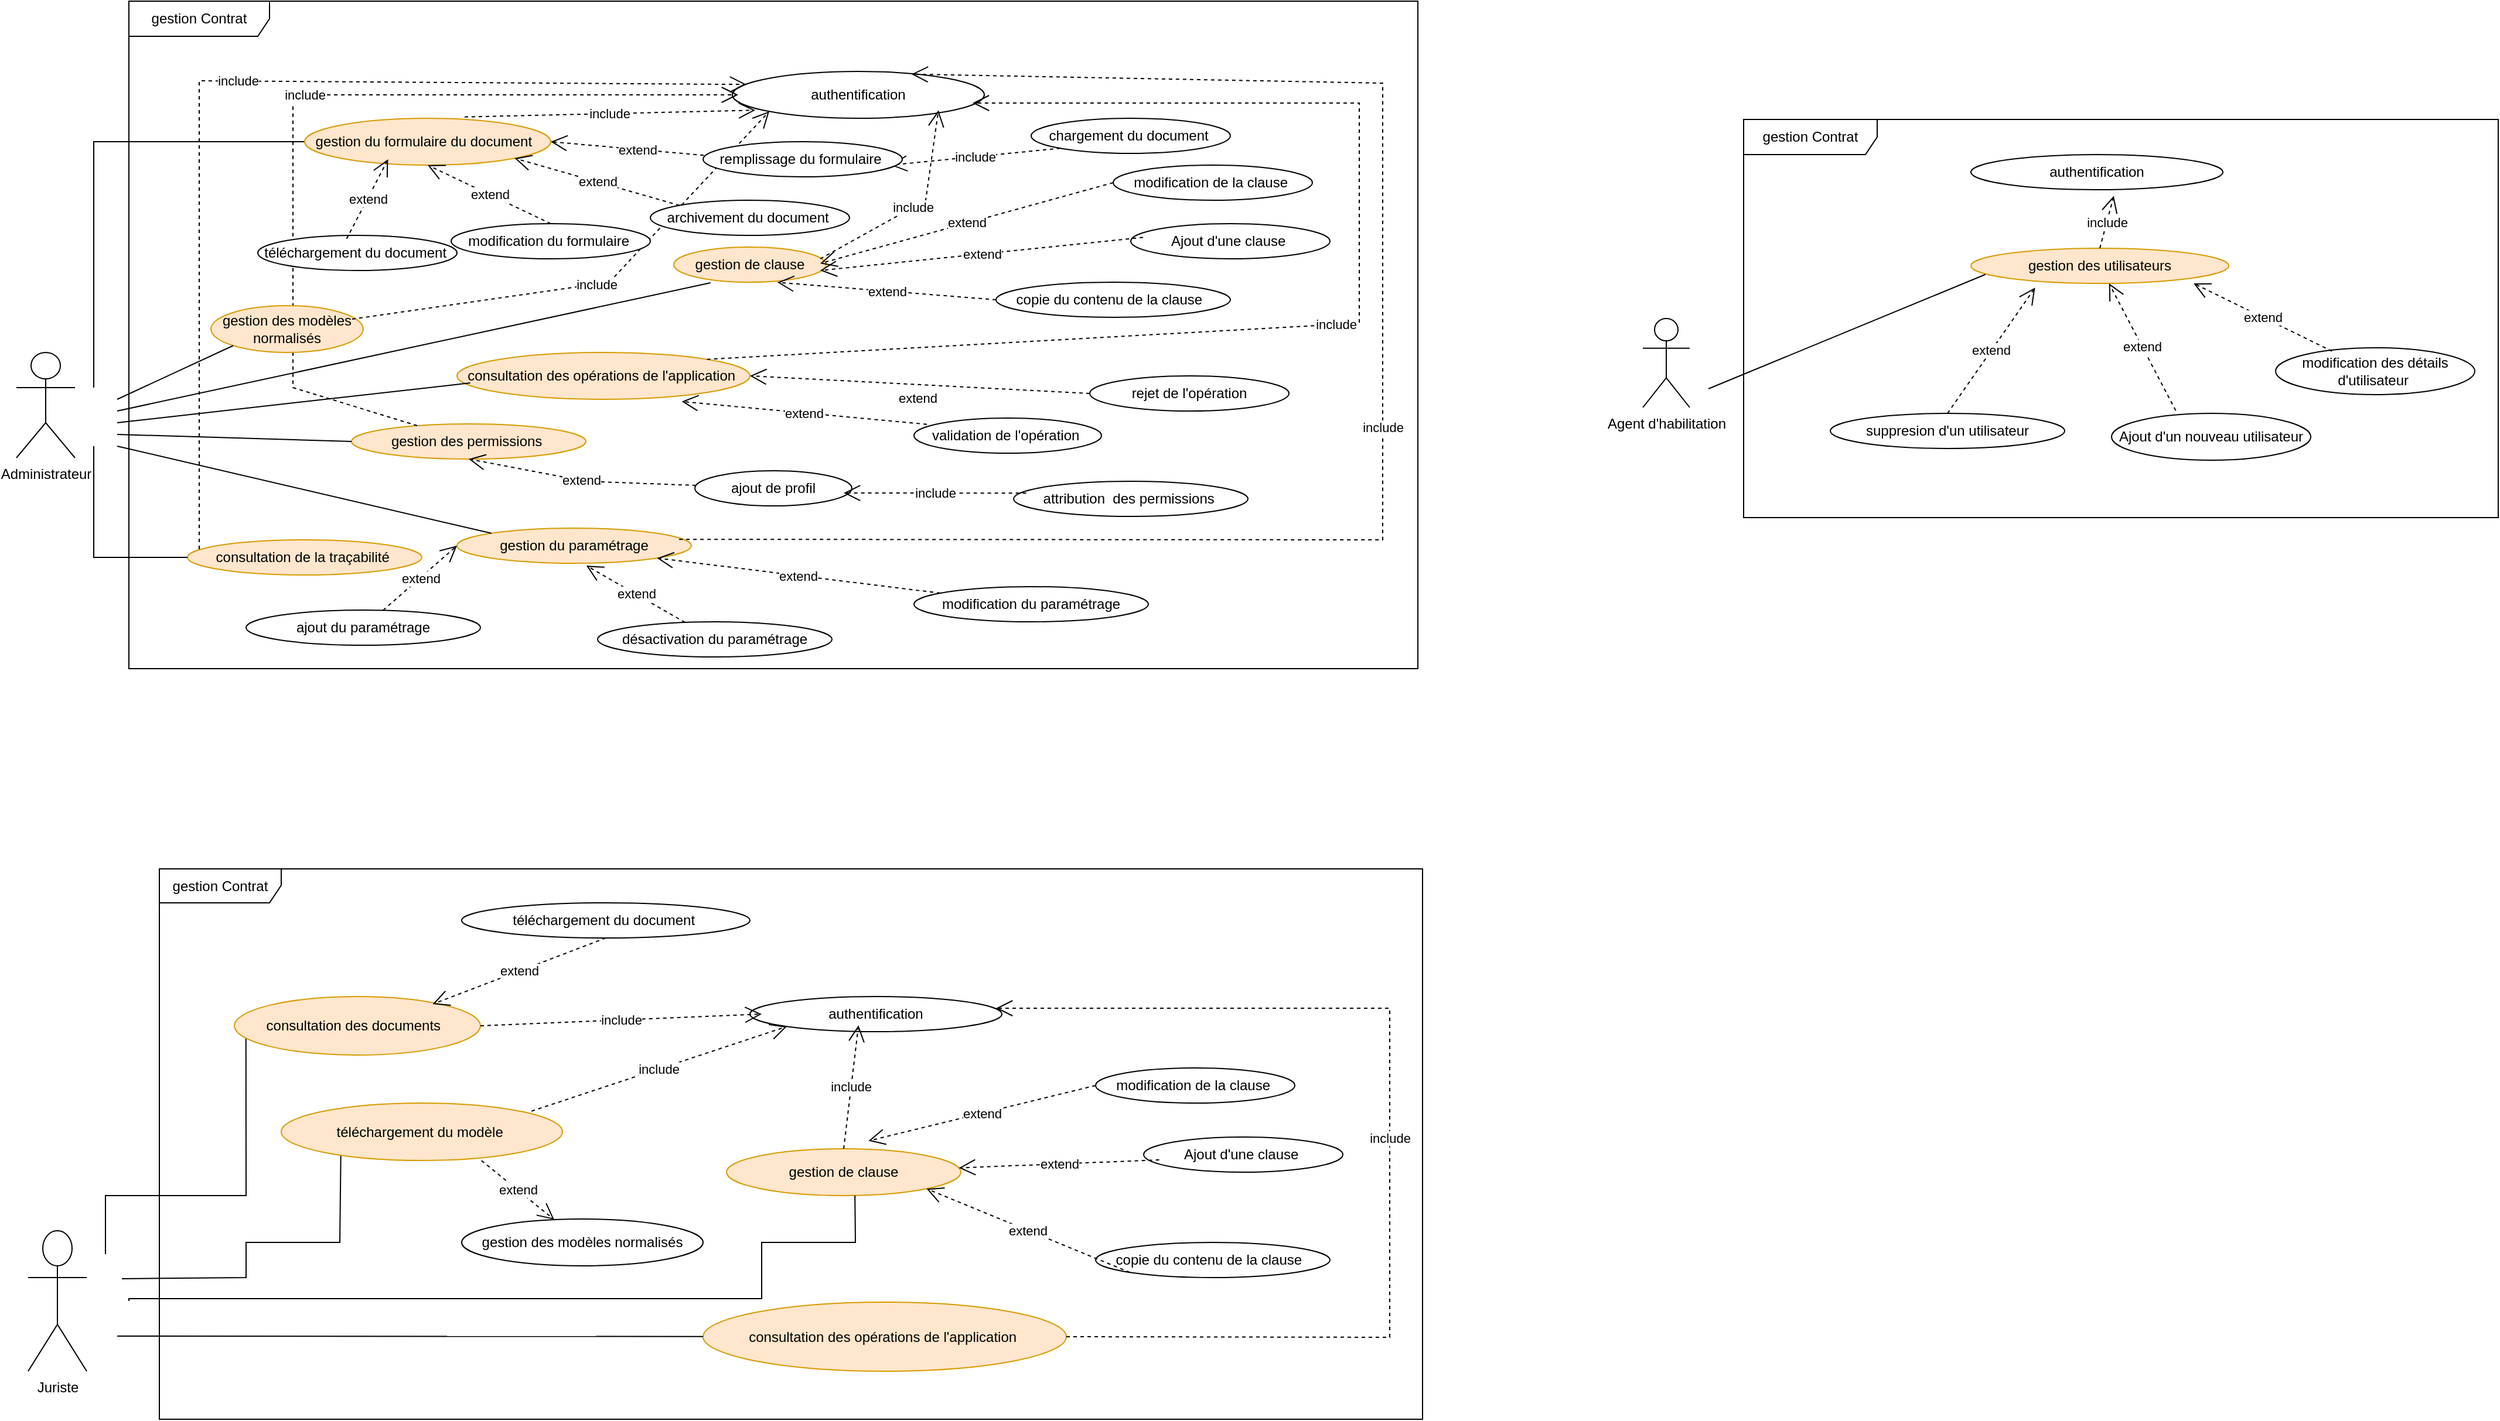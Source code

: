 <mxfile version="25.0.3">
  <diagram name="Page-1" id="FhFX6xYacHURs71HH-ep">
    <mxGraphModel dx="2452" dy="1406" grid="1" gridSize="10" guides="1" tooltips="1" connect="1" arrows="1" fold="1" page="0" pageScale="1" pageWidth="827" pageHeight="1169" math="0" shadow="0">
      <root>
        <mxCell id="0" />
        <mxCell id="1" parent="0" />
        <mxCell id="r00G_KCbbfHLNo0zYjTU-9" value="" style="endArrow=none;html=1;rounded=0;" parent="1" edge="1">
          <mxGeometry width="50" height="50" relative="1" as="geometry">
            <mxPoint x="-90" y="310" as="sourcePoint" />
            <mxPoint x="90" y="100" as="targetPoint" />
            <Array as="points">
              <mxPoint x="-90" y="120" />
              <mxPoint x="-90" y="100" />
            </Array>
          </mxGeometry>
        </mxCell>
        <mxCell id="XhIMySWah8m0gTWBOyfO-1" value="gestion Contrat" style="shape=umlFrame;whiteSpace=wrap;html=1;pointerEvents=0;width=120;height=30;" parent="1" vertex="1">
          <mxGeometry x="-60" y="-20" width="1100" height="570" as="geometry" />
        </mxCell>
        <mxCell id="XhIMySWah8m0gTWBOyfO-2" value="Administrateur" style="shape=umlActor;verticalLabelPosition=bottom;verticalAlign=top;html=1;" parent="1" vertex="1">
          <mxGeometry x="-156" y="280" width="50" height="90" as="geometry" />
        </mxCell>
        <mxCell id="XhIMySWah8m0gTWBOyfO-6" value="authentification" style="ellipse;whiteSpace=wrap;html=1;" parent="1" vertex="1">
          <mxGeometry x="455" y="40" width="215" height="40" as="geometry" />
        </mxCell>
        <mxCell id="XhIMySWah8m0gTWBOyfO-8" value="gestion du formulaire du document&amp;nbsp;&amp;nbsp;" style="ellipse;whiteSpace=wrap;html=1;fillColor=#ffe6cc;strokeColor=#d79b00;" parent="1" vertex="1">
          <mxGeometry x="90" y="80" width="210" height="40" as="geometry" />
        </mxCell>
        <mxCell id="XhIMySWah8m0gTWBOyfO-10" value="gestion de clause" style="ellipse;whiteSpace=wrap;html=1;fillColor=#ffe6cc;strokeColor=#d79b00;" parent="1" vertex="1">
          <mxGeometry x="405" y="190" width="130" height="30" as="geometry" />
        </mxCell>
        <mxCell id="XhIMySWah8m0gTWBOyfO-13" value="modification de la clause&amp;nbsp;" style="ellipse;whiteSpace=wrap;html=1;" parent="1" vertex="1">
          <mxGeometry x="780" y="120" width="170" height="30" as="geometry" />
        </mxCell>
        <mxCell id="XhIMySWah8m0gTWBOyfO-14" value="copie du contenu de la clause&amp;nbsp;&amp;nbsp;" style="ellipse;whiteSpace=wrap;html=1;" parent="1" vertex="1">
          <mxGeometry x="680" y="220" width="200" height="30" as="geometry" />
        </mxCell>
        <mxCell id="XhIMySWah8m0gTWBOyfO-15" value="consultation des opérations de l&#39;application&amp;nbsp;" style="ellipse;whiteSpace=wrap;html=1;fillColor=#ffe6cc;strokeColor=#d79b00;" parent="1" vertex="1">
          <mxGeometry x="220" y="280" width="250" height="40" as="geometry" />
        </mxCell>
        <mxCell id="XhIMySWah8m0gTWBOyfO-16" value="gestion des permissions&amp;nbsp;" style="ellipse;whiteSpace=wrap;html=1;fillColor=#ffe6cc;strokeColor=#d79b00;" parent="1" vertex="1">
          <mxGeometry x="130" y="341" width="200" height="30" as="geometry" />
        </mxCell>
        <mxCell id="XhIMySWah8m0gTWBOyfO-17" value="ajout de profil" style="ellipse;whiteSpace=wrap;html=1;" parent="1" vertex="1">
          <mxGeometry x="423" y="381" width="134" height="30" as="geometry" />
        </mxCell>
        <mxCell id="XhIMySWah8m0gTWBOyfO-18" value="gestion du paramétrage" style="ellipse;whiteSpace=wrap;html=1;fillColor=#ffe6cc;strokeColor=#d79b00;" parent="1" vertex="1">
          <mxGeometry x="220" y="430" width="200" height="30" as="geometry" />
        </mxCell>
        <mxCell id="XhIMySWah8m0gTWBOyfO-19" value="attribution&amp;nbsp; des permissions&amp;nbsp;" style="ellipse;whiteSpace=wrap;html=1;" parent="1" vertex="1">
          <mxGeometry x="695" y="390" width="200" height="30" as="geometry" />
        </mxCell>
        <mxCell id="XhIMySWah8m0gTWBOyfO-21" value="modification du paramétrage" style="ellipse;whiteSpace=wrap;html=1;" parent="1" vertex="1">
          <mxGeometry x="610" y="480" width="200" height="30" as="geometry" />
        </mxCell>
        <mxCell id="XhIMySWah8m0gTWBOyfO-22" value="désactivation du paramétrage" style="ellipse;whiteSpace=wrap;html=1;" parent="1" vertex="1">
          <mxGeometry x="340" y="510" width="200" height="30" as="geometry" />
        </mxCell>
        <mxCell id="XhIMySWah8m0gTWBOyfO-23" value="ajout du paramétrage" style="ellipse;whiteSpace=wrap;html=1;" parent="1" vertex="1">
          <mxGeometry x="40" y="500" width="200" height="30" as="geometry" />
        </mxCell>
        <mxCell id="XhIMySWah8m0gTWBOyfO-25" value="extend" style="endArrow=open;endSize=12;dashed=1;html=1;rounded=0;entryX=0;entryY=0.5;entryDx=0;entryDy=0;" parent="1" source="XhIMySWah8m0gTWBOyfO-23" target="XhIMySWah8m0gTWBOyfO-18" edge="1">
          <mxGeometry width="160" relative="1" as="geometry">
            <mxPoint x="220" y="359" as="sourcePoint" />
            <mxPoint x="380" y="359" as="targetPoint" />
          </mxGeometry>
        </mxCell>
        <mxCell id="XhIMySWah8m0gTWBOyfO-26" value="extend" style="endArrow=open;endSize=12;dashed=1;html=1;rounded=0;entryX=0.552;entryY=1.067;entryDx=0;entryDy=0;entryPerimeter=0;" parent="1" source="XhIMySWah8m0gTWBOyfO-22" target="XhIMySWah8m0gTWBOyfO-18" edge="1">
          <mxGeometry width="160" relative="1" as="geometry">
            <mxPoint x="570" y="390" as="sourcePoint" />
            <mxPoint x="730" y="390" as="targetPoint" />
          </mxGeometry>
        </mxCell>
        <mxCell id="XhIMySWah8m0gTWBOyfO-27" value="extend" style="endArrow=open;endSize=12;dashed=1;html=1;rounded=0;entryX=1;entryY=1;entryDx=0;entryDy=0;" parent="1" source="XhIMySWah8m0gTWBOyfO-21" target="XhIMySWah8m0gTWBOyfO-18" edge="1">
          <mxGeometry width="160" relative="1" as="geometry">
            <mxPoint x="630" y="360" as="sourcePoint" />
            <mxPoint x="790" y="360" as="targetPoint" />
          </mxGeometry>
        </mxCell>
        <mxCell id="XhIMySWah8m0gTWBOyfO-31" value="extend" style="endArrow=open;endSize=12;dashed=1;html=1;rounded=0;entryX=0.5;entryY=1;entryDx=0;entryDy=0;" parent="1" source="XhIMySWah8m0gTWBOyfO-17" target="XhIMySWah8m0gTWBOyfO-16" edge="1">
          <mxGeometry width="160" relative="1" as="geometry">
            <mxPoint x="355" y="370" as="sourcePoint" />
            <mxPoint x="290" y="280" as="targetPoint" />
            <Array as="points">
              <mxPoint x="330" y="390" />
            </Array>
          </mxGeometry>
        </mxCell>
        <mxCell id="XhIMySWah8m0gTWBOyfO-32" value="include" style="endArrow=open;endSize=12;dashed=1;html=1;rounded=0;exitX=0.054;exitY=0.337;exitDx=0;exitDy=0;exitPerimeter=0;" parent="1" source="XhIMySWah8m0gTWBOyfO-19" edge="1">
          <mxGeometry width="160" relative="1" as="geometry">
            <mxPoint x="640" y="388" as="sourcePoint" />
            <mxPoint x="550" y="400" as="targetPoint" />
          </mxGeometry>
        </mxCell>
        <mxCell id="XhIMySWah8m0gTWBOyfO-34" value="rejet de l&#39;opération" style="ellipse;whiteSpace=wrap;html=1;" parent="1" vertex="1">
          <mxGeometry x="760" y="300" width="170" height="30" as="geometry" />
        </mxCell>
        <mxCell id="XhIMySWah8m0gTWBOyfO-35" value="validation de l&#39;opération&amp;nbsp;" style="ellipse;whiteSpace=wrap;html=1;" parent="1" vertex="1">
          <mxGeometry x="610" y="336" width="160" height="30" as="geometry" />
        </mxCell>
        <mxCell id="XhIMySWah8m0gTWBOyfO-38" value="extend" style="endArrow=open;endSize=12;dashed=1;html=1;rounded=0;exitX=0.069;exitY=0.179;exitDx=0;exitDy=0;entryX=0.767;entryY=1.047;entryDx=0;entryDy=0;entryPerimeter=0;exitPerimeter=0;" parent="1" source="XhIMySWah8m0gTWBOyfO-35" target="XhIMySWah8m0gTWBOyfO-15" edge="1">
          <mxGeometry width="160" relative="1" as="geometry">
            <mxPoint x="370" y="240" as="sourcePoint" />
            <mxPoint x="530" y="240" as="targetPoint" />
          </mxGeometry>
        </mxCell>
        <mxCell id="XhIMySWah8m0gTWBOyfO-39" value="extend" style="endArrow=open;endSize=12;dashed=1;html=1;rounded=0;exitX=0;exitY=0.5;exitDx=0;exitDy=0;entryX=1;entryY=0.5;entryDx=0;entryDy=0;" parent="1" source="XhIMySWah8m0gTWBOyfO-34" target="XhIMySWah8m0gTWBOyfO-15" edge="1">
          <mxGeometry x="0.003" y="12" width="160" relative="1" as="geometry">
            <mxPoint x="370" y="240" as="sourcePoint" />
            <mxPoint x="380" y="206" as="targetPoint" />
            <mxPoint x="-1" as="offset" />
          </mxGeometry>
        </mxCell>
        <mxCell id="XhIMySWah8m0gTWBOyfO-40" value="extend" style="endArrow=open;endSize=12;dashed=1;html=1;rounded=0;exitX=0;exitY=0.5;exitDx=0;exitDy=0;" parent="1" source="XhIMySWah8m0gTWBOyfO-13" edge="1">
          <mxGeometry width="160" relative="1" as="geometry">
            <mxPoint x="560" y="220" as="sourcePoint" />
            <mxPoint x="530" y="204" as="targetPoint" />
          </mxGeometry>
        </mxCell>
        <mxCell id="XhIMySWah8m0gTWBOyfO-41" value="extend" style="endArrow=open;endSize=12;dashed=1;html=1;rounded=0;entryX=0.68;entryY=1.005;entryDx=0;entryDy=0;exitX=0;exitY=0.5;exitDx=0;exitDy=0;entryPerimeter=0;" parent="1" source="XhIMySWah8m0gTWBOyfO-14" target="XhIMySWah8m0gTWBOyfO-10" edge="1">
          <mxGeometry width="160" relative="1" as="geometry">
            <mxPoint x="510" y="230" as="sourcePoint" />
            <mxPoint x="670" y="230" as="targetPoint" />
          </mxGeometry>
        </mxCell>
        <mxCell id="XhIMySWah8m0gTWBOyfO-42" value="extend" style="endArrow=open;endSize=12;dashed=1;html=1;rounded=0;entryX=0.5;entryY=1;entryDx=0;entryDy=0;exitX=0.5;exitY=0;exitDx=0;exitDy=0;" parent="1" source="XhIMySWah8m0gTWBOyfO-12" target="XhIMySWah8m0gTWBOyfO-8" edge="1">
          <mxGeometry width="160" relative="1" as="geometry">
            <mxPoint x="40" y="200" as="sourcePoint" />
            <mxPoint x="200" y="200" as="targetPoint" />
          </mxGeometry>
        </mxCell>
        <mxCell id="XhIMySWah8m0gTWBOyfO-44" value="extend" style="endArrow=open;endSize=12;dashed=1;html=1;rounded=0;exitX=0;exitY=0;exitDx=0;exitDy=0;entryX=1;entryY=1;entryDx=0;entryDy=0;" parent="1" source="XhIMySWah8m0gTWBOyfO-11" target="XhIMySWah8m0gTWBOyfO-8" edge="1">
          <mxGeometry width="160" relative="1" as="geometry">
            <mxPoint x="380" y="260" as="sourcePoint" />
            <mxPoint x="280" y="120" as="targetPoint" />
            <Array as="points" />
          </mxGeometry>
        </mxCell>
        <mxCell id="r00G_KCbbfHLNo0zYjTU-1" value="include" style="endArrow=open;endSize=12;dashed=1;html=1;rounded=0;entryX=0.091;entryY=0.828;entryDx=0;entryDy=0;entryPerimeter=0;exitX=0.65;exitY=-0.028;exitDx=0;exitDy=0;exitPerimeter=0;" parent="1" source="XhIMySWah8m0gTWBOyfO-8" target="XhIMySWah8m0gTWBOyfO-6" edge="1">
          <mxGeometry width="160" relative="1" as="geometry">
            <mxPoint x="190" y="59.44" as="sourcePoint" />
            <mxPoint x="350" y="59.44" as="targetPoint" />
          </mxGeometry>
        </mxCell>
        <mxCell id="r00G_KCbbfHLNo0zYjTU-2" value="extend" style="endArrow=open;endSize=12;dashed=1;html=1;rounded=0;entryX=1;entryY=0.5;entryDx=0;entryDy=0;exitX=0.109;exitY=0.441;exitDx=0;exitDy=0;exitPerimeter=0;" parent="1" source="XhIMySWah8m0gTWBOyfO-9" target="XhIMySWah8m0gTWBOyfO-8" edge="1">
          <mxGeometry width="160" relative="1" as="geometry">
            <mxPoint x="333" y="114.44" as="sourcePoint" />
            <mxPoint x="493" y="114.44" as="targetPoint" />
          </mxGeometry>
        </mxCell>
        <mxCell id="r00G_KCbbfHLNo0zYjTU-3" value="include" style="endArrow=open;endSize=12;dashed=1;html=1;rounded=0;entryX=0.818;entryY=0.828;entryDx=0;entryDy=0;entryPerimeter=0;" parent="1" target="XhIMySWah8m0gTWBOyfO-6" edge="1">
          <mxGeometry width="160" relative="1" as="geometry">
            <mxPoint x="530" y="200" as="sourcePoint" />
            <mxPoint x="657.115" y="72.75" as="targetPoint" />
            <Array as="points">
              <mxPoint x="620" y="150" />
            </Array>
          </mxGeometry>
        </mxCell>
        <mxCell id="r00G_KCbbfHLNo0zYjTU-4" value="include" style="endArrow=open;endSize=12;dashed=1;html=1;rounded=0;" parent="1" source="XhIMySWah8m0gTWBOyfO-16" edge="1">
          <mxGeometry width="160" relative="1" as="geometry">
            <mxPoint x="119" y="254.44" as="sourcePoint" />
            <mxPoint x="460" y="60" as="targetPoint" />
            <Array as="points">
              <mxPoint x="80" y="310" />
              <mxPoint x="80" y="230" />
              <mxPoint x="80" y="60" />
            </Array>
          </mxGeometry>
        </mxCell>
        <mxCell id="r00G_KCbbfHLNo0zYjTU-5" value="include" style="endArrow=open;endSize=12;dashed=1;html=1;rounded=0;exitX=1;exitY=0;exitDx=0;exitDy=0;" parent="1" source="XhIMySWah8m0gTWBOyfO-15" edge="1">
          <mxGeometry width="160" relative="1" as="geometry">
            <mxPoint x="500" y="238.89" as="sourcePoint" />
            <mxPoint x="660" y="67" as="targetPoint" />
            <Array as="points">
              <mxPoint x="990" y="255" />
              <mxPoint x="990" y="67" />
            </Array>
          </mxGeometry>
        </mxCell>
        <mxCell id="r00G_KCbbfHLNo0zYjTU-6" value="include" style="endArrow=open;endSize=12;dashed=1;html=1;rounded=0;entryX=0.711;entryY=0.058;entryDx=0;entryDy=0;entryPerimeter=0;exitX=0.948;exitY=0.319;exitDx=0;exitDy=0;exitPerimeter=0;" parent="1" source="XhIMySWah8m0gTWBOyfO-18" target="XhIMySWah8m0gTWBOyfO-6" edge="1">
          <mxGeometry width="160" relative="1" as="geometry">
            <mxPoint x="660" y="440" as="sourcePoint" />
            <mxPoint x="650" y="60" as="targetPoint" />
            <Array as="points">
              <mxPoint x="1010" y="440" />
              <mxPoint x="1010" y="50" />
            </Array>
          </mxGeometry>
        </mxCell>
        <mxCell id="r00G_KCbbfHLNo0zYjTU-7" value="" style="endArrow=none;html=1;rounded=0;entryX=0;entryY=0.5;entryDx=0;entryDy=0;" parent="1" target="XhIMySWah8m0gTWBOyfO-16" edge="1">
          <mxGeometry width="50" height="50" relative="1" as="geometry">
            <mxPoint x="-70" y="350" as="sourcePoint" />
            <mxPoint x="110" y="355" as="targetPoint" />
          </mxGeometry>
        </mxCell>
        <mxCell id="r00G_KCbbfHLNo0zYjTU-10" value="" style="endArrow=none;html=1;rounded=0;entryX=0;entryY=0;entryDx=0;entryDy=0;" parent="1" target="XhIMySWah8m0gTWBOyfO-18" edge="1">
          <mxGeometry width="50" height="50" relative="1" as="geometry">
            <mxPoint x="-70" y="360" as="sourcePoint" />
            <mxPoint x="224.0" y="440" as="targetPoint" />
          </mxGeometry>
        </mxCell>
        <mxCell id="r00G_KCbbfHLNo0zYjTU-11" value="" style="endArrow=none;html=1;rounded=0;entryX=0.241;entryY=1.017;entryDx=0;entryDy=0;entryPerimeter=0;" parent="1" target="XhIMySWah8m0gTWBOyfO-10" edge="1">
          <mxGeometry width="50" height="50" relative="1" as="geometry">
            <mxPoint x="-70" y="330" as="sourcePoint" />
            <mxPoint x="406.71" y="202.78" as="targetPoint" />
          </mxGeometry>
        </mxCell>
        <mxCell id="r00G_KCbbfHLNo0zYjTU-12" value="" style="endArrow=none;html=1;rounded=0;entryX=0.045;entryY=0.651;entryDx=0;entryDy=0;entryPerimeter=0;" parent="1" target="XhIMySWah8m0gTWBOyfO-15" edge="1">
          <mxGeometry width="50" height="50" relative="1" as="geometry">
            <mxPoint x="-70" y="340" as="sourcePoint" />
            <mxPoint x="141.8" y="357.23" as="targetPoint" />
          </mxGeometry>
        </mxCell>
        <mxCell id="r00G_KCbbfHLNo0zYjTU-13" value="chargement du document&amp;nbsp;" style="ellipse;whiteSpace=wrap;html=1;" parent="1" vertex="1">
          <mxGeometry x="710" y="80" width="170" height="30" as="geometry" />
        </mxCell>
        <mxCell id="r00G_KCbbfHLNo0zYjTU-15" value="téléchargement du document&amp;nbsp;" style="ellipse;whiteSpace=wrap;html=1;" parent="1" vertex="1">
          <mxGeometry x="50" y="180" width="170" height="30" as="geometry" />
        </mxCell>
        <mxCell id="r00G_KCbbfHLNo0zYjTU-16" value="extend" style="endArrow=open;endSize=12;dashed=1;html=1;rounded=0;entryX=0.339;entryY=0.875;entryDx=0;entryDy=0;entryPerimeter=0;exitX=0.446;exitY=0.097;exitDx=0;exitDy=0;exitPerimeter=0;" parent="1" source="r00G_KCbbfHLNo0zYjTU-15" target="XhIMySWah8m0gTWBOyfO-8" edge="1">
          <mxGeometry width="160" relative="1" as="geometry">
            <mxPoint x="100" y="190" as="sourcePoint" />
            <mxPoint x="260" y="190" as="targetPoint" />
          </mxGeometry>
        </mxCell>
        <mxCell id="r00G_KCbbfHLNo0zYjTU-19" value="include" style="endArrow=open;endSize=12;dashed=1;html=1;rounded=0;exitX=0;exitY=1;exitDx=0;exitDy=0;" parent="1" source="r00G_KCbbfHLNo0zYjTU-13" edge="1">
          <mxGeometry width="160" relative="1" as="geometry">
            <mxPoint x="380" y="240" as="sourcePoint" />
            <mxPoint x="590" y="120" as="targetPoint" />
          </mxGeometry>
        </mxCell>
        <mxCell id="r00G_KCbbfHLNo0zYjTU-20" value="Ajout d&#39;une clause&amp;nbsp;" style="ellipse;whiteSpace=wrap;html=1;" parent="1" vertex="1">
          <mxGeometry x="795" y="170" width="170" height="30" as="geometry" />
        </mxCell>
        <mxCell id="r00G_KCbbfHLNo0zYjTU-22" value="extend" style="endArrow=open;endSize=12;dashed=1;html=1;rounded=0;exitX=0.062;exitY=0.391;exitDx=0;exitDy=0;exitPerimeter=0;" parent="1" source="r00G_KCbbfHLNo0zYjTU-20" edge="1">
          <mxGeometry width="160" relative="1" as="geometry">
            <mxPoint x="770" y="182" as="sourcePoint" />
            <mxPoint x="530" y="210" as="targetPoint" />
          </mxGeometry>
        </mxCell>
        <mxCell id="r00G_KCbbfHLNo0zYjTU-23" value="consultation de la traçabilité&amp;nbsp;" style="ellipse;whiteSpace=wrap;html=1;fillColor=#ffe6cc;strokeColor=#d79b00;" parent="1" vertex="1">
          <mxGeometry x="-10" y="440" width="200" height="30" as="geometry" />
        </mxCell>
        <mxCell id="r00G_KCbbfHLNo0zYjTU-24" value="" style="endArrow=none;html=1;rounded=0;entryX=0;entryY=0.5;entryDx=0;entryDy=0;" parent="1" target="r00G_KCbbfHLNo0zYjTU-23" edge="1">
          <mxGeometry width="50" height="50" relative="1" as="geometry">
            <mxPoint x="-90" y="360" as="sourcePoint" />
            <mxPoint x="60" y="395" as="targetPoint" />
            <Array as="points">
              <mxPoint x="-90" y="455" />
            </Array>
          </mxGeometry>
        </mxCell>
        <mxCell id="r00G_KCbbfHLNo0zYjTU-30" value="include" style="endArrow=open;endSize=12;dashed=1;html=1;rounded=0;entryX=0.056;entryY=0.278;entryDx=0;entryDy=0;entryPerimeter=0;" parent="1" target="XhIMySWah8m0gTWBOyfO-6" edge="1">
          <mxGeometry width="160" relative="1" as="geometry">
            <mxPoint y="448" as="sourcePoint" />
            <mxPoint x="490" y="48" as="targetPoint" />
            <Array as="points">
              <mxPoint y="48" />
            </Array>
          </mxGeometry>
        </mxCell>
        <mxCell id="r00G_KCbbfHLNo0zYjTU-31" value="gestion des modèles normalisés" style="ellipse;whiteSpace=wrap;html=1;fillColor=#ffe6cc;strokeColor=#d79b00;" parent="1" vertex="1">
          <mxGeometry x="10" y="240" width="130" height="40" as="geometry" />
        </mxCell>
        <mxCell id="r00G_KCbbfHLNo0zYjTU-32" value="" style="endArrow=none;html=1;rounded=0;entryX=0;entryY=1;entryDx=0;entryDy=0;" parent="1" target="r00G_KCbbfHLNo0zYjTU-31" edge="1">
          <mxGeometry width="50" height="50" relative="1" as="geometry">
            <mxPoint x="-70" y="320" as="sourcePoint" />
            <mxPoint x="1" y="138" as="targetPoint" />
          </mxGeometry>
        </mxCell>
        <mxCell id="r00G_KCbbfHLNo0zYjTU-33" value="include" style="endArrow=open;endSize=12;dashed=1;html=1;rounded=0;entryX=0;entryY=1;entryDx=0;entryDy=0;exitX=0.927;exitY=0.288;exitDx=0;exitDy=0;exitPerimeter=0;" parent="1" source="r00G_KCbbfHLNo0zYjTU-31" target="XhIMySWah8m0gTWBOyfO-6" edge="1">
          <mxGeometry width="160" relative="1" as="geometry">
            <mxPoint x="80" y="250" as="sourcePoint" />
            <mxPoint x="240" y="250" as="targetPoint" />
            <Array as="points">
              <mxPoint x="350" y="220" />
            </Array>
          </mxGeometry>
        </mxCell>
        <mxCell id="XhIMySWah8m0gTWBOyfO-11" value="archivement du document&amp;nbsp;" style="ellipse;whiteSpace=wrap;html=1;" parent="1" vertex="1">
          <mxGeometry x="385" y="150" width="170" height="30" as="geometry" />
        </mxCell>
        <mxCell id="XhIMySWah8m0gTWBOyfO-9" value="remplissage du formulaire&amp;nbsp;" style="ellipse;whiteSpace=wrap;html=1;" parent="1" vertex="1">
          <mxGeometry x="430" y="100" width="170" height="30" as="geometry" />
        </mxCell>
        <mxCell id="XhIMySWah8m0gTWBOyfO-12" value="modification du formulaire&amp;nbsp;" style="ellipse;whiteSpace=wrap;html=1;" parent="1" vertex="1">
          <mxGeometry x="215" y="170" width="170" height="30" as="geometry" />
        </mxCell>
        <mxCell id="r00G_KCbbfHLNo0zYjTU-34" value="" style="endArrow=none;html=1;rounded=0;entryX=0.047;entryY=0.408;entryDx=0;entryDy=0;entryPerimeter=0;" parent="1" target="r00G_KCbbfHLNo0zYjTU-38" edge="1">
          <mxGeometry width="50" height="50" relative="1" as="geometry">
            <mxPoint x="-80" y="1050" as="sourcePoint" />
            <mxPoint x="54" y="816" as="targetPoint" />
            <Array as="points">
              <mxPoint x="-80" y="1000" />
              <mxPoint x="40" y="1000" />
            </Array>
          </mxGeometry>
        </mxCell>
        <mxCell id="r00G_KCbbfHLNo0zYjTU-35" value="gestion Contrat" style="shape=umlFrame;whiteSpace=wrap;html=1;pointerEvents=0;width=104;height=29;" parent="1" vertex="1">
          <mxGeometry x="-34" y="721" width="1078" height="470" as="geometry" />
        </mxCell>
        <mxCell id="r00G_KCbbfHLNo0zYjTU-36" value="Juriste" style="shape=umlActor;verticalLabelPosition=bottom;verticalAlign=top;html=1;" parent="1" vertex="1">
          <mxGeometry x="-146" y="1030" width="50" height="120" as="geometry" />
        </mxCell>
        <mxCell id="r00G_KCbbfHLNo0zYjTU-37" value="authentification" style="ellipse;whiteSpace=wrap;html=1;" parent="1" vertex="1">
          <mxGeometry x="470" y="830" width="215" height="30" as="geometry" />
        </mxCell>
        <mxCell id="r00G_KCbbfHLNo0zYjTU-38" value="consultation des documents&amp;nbsp;&amp;nbsp;" style="ellipse;whiteSpace=wrap;html=1;fillColor=#ffe6cc;strokeColor=#d79b00;" parent="1" vertex="1">
          <mxGeometry x="30" y="830" width="210" height="50" as="geometry" />
        </mxCell>
        <mxCell id="r00G_KCbbfHLNo0zYjTU-39" value="gestion de clause" style="ellipse;whiteSpace=wrap;html=1;fillColor=#ffe6cc;strokeColor=#d79b00;" parent="1" vertex="1">
          <mxGeometry x="450" y="960" width="200" height="40" as="geometry" />
        </mxCell>
        <mxCell id="r00G_KCbbfHLNo0zYjTU-40" value="modification de la clause&amp;nbsp;" style="ellipse;whiteSpace=wrap;html=1;" parent="1" vertex="1">
          <mxGeometry x="765" y="891" width="170" height="30" as="geometry" />
        </mxCell>
        <mxCell id="r00G_KCbbfHLNo0zYjTU-41" value="copie du contenu de la clause&amp;nbsp;&amp;nbsp;" style="ellipse;whiteSpace=wrap;html=1;" parent="1" vertex="1">
          <mxGeometry x="765" y="1040" width="200" height="30" as="geometry" />
        </mxCell>
        <mxCell id="r00G_KCbbfHLNo0zYjTU-42" value="consultation des opérations de l&#39;application&amp;nbsp;" style="ellipse;whiteSpace=wrap;html=1;fillColor=#ffe6cc;strokeColor=#d79b00;" parent="1" vertex="1">
          <mxGeometry x="430" y="1091" width="310" height="59" as="geometry" />
        </mxCell>
        <mxCell id="r00G_KCbbfHLNo0zYjTU-59" value="extend" style="endArrow=open;endSize=12;dashed=1;html=1;rounded=0;exitX=0;exitY=0.5;exitDx=0;exitDy=0;entryX=0.606;entryY=-0.168;entryDx=0;entryDy=0;entryPerimeter=0;" parent="1" source="r00G_KCbbfHLNo0zYjTU-40" target="r00G_KCbbfHLNo0zYjTU-39" edge="1">
          <mxGeometry width="160" relative="1" as="geometry">
            <mxPoint x="586" y="961" as="sourcePoint" />
            <mxPoint x="556" y="945" as="targetPoint" />
          </mxGeometry>
        </mxCell>
        <mxCell id="r00G_KCbbfHLNo0zYjTU-60" value="extend" style="endArrow=open;endSize=12;dashed=1;html=1;rounded=0;entryX=1;entryY=1;entryDx=0;entryDy=0;exitX=0;exitY=1;exitDx=0;exitDy=0;" parent="1" source="r00G_KCbbfHLNo0zYjTU-41" target="r00G_KCbbfHLNo0zYjTU-39" edge="1">
          <mxGeometry width="160" relative="1" as="geometry">
            <mxPoint x="536" y="971" as="sourcePoint" />
            <mxPoint x="696" y="971" as="targetPoint" />
          </mxGeometry>
        </mxCell>
        <mxCell id="r00G_KCbbfHLNo0zYjTU-63" value="include" style="endArrow=open;endSize=12;dashed=1;html=1;rounded=0;exitX=1;exitY=0.5;exitDx=0;exitDy=0;" parent="1" source="r00G_KCbbfHLNo0zYjTU-38" edge="1">
          <mxGeometry width="160" relative="1" as="geometry">
            <mxPoint x="216" y="800.44" as="sourcePoint" />
            <mxPoint x="480" y="845" as="targetPoint" />
            <Array as="points" />
          </mxGeometry>
        </mxCell>
        <mxCell id="r00G_KCbbfHLNo0zYjTU-65" value="include" style="endArrow=open;endSize=12;dashed=1;html=1;rounded=0;entryX=0.431;entryY=0.815;entryDx=0;entryDy=0;entryPerimeter=0;exitX=0.5;exitY=0;exitDx=0;exitDy=0;" parent="1" source="r00G_KCbbfHLNo0zYjTU-39" target="r00G_KCbbfHLNo0zYjTU-37" edge="1">
          <mxGeometry width="160" relative="1" as="geometry">
            <mxPoint x="460" y="961" as="sourcePoint" />
            <mxPoint x="560.87" y="835.84" as="targetPoint" />
            <Array as="points" />
          </mxGeometry>
        </mxCell>
        <mxCell id="r00G_KCbbfHLNo0zYjTU-67" value="include" style="endArrow=open;endSize=12;dashed=1;html=1;rounded=0;exitX=1;exitY=0.5;exitDx=0;exitDy=0;" parent="1" source="r00G_KCbbfHLNo0zYjTU-42" edge="1">
          <mxGeometry width="160" relative="1" as="geometry">
            <mxPoint x="526" y="979.89" as="sourcePoint" />
            <mxPoint x="680" y="840" as="targetPoint" />
            <Array as="points">
              <mxPoint x="1016" y="1121" />
              <mxPoint x="1016" y="996" />
              <mxPoint x="1016" y="840" />
            </Array>
          </mxGeometry>
        </mxCell>
        <mxCell id="r00G_KCbbfHLNo0zYjTU-71" value="" style="endArrow=none;html=1;rounded=0;entryX=0.548;entryY=1;entryDx=0;entryDy=0;entryPerimeter=0;" parent="1" target="r00G_KCbbfHLNo0zYjTU-39" edge="1">
          <mxGeometry width="50" height="50" relative="1" as="geometry">
            <mxPoint x="-60" y="1090" as="sourcePoint" />
            <mxPoint x="479" y="1008" as="targetPoint" />
            <Array as="points">
              <mxPoint x="-60" y="1088" />
              <mxPoint x="480" y="1088" />
              <mxPoint x="480" y="1040" />
              <mxPoint x="560" y="1040" />
            </Array>
          </mxGeometry>
        </mxCell>
        <mxCell id="r00G_KCbbfHLNo0zYjTU-72" value="" style="endArrow=none;html=1;rounded=0;" parent="1" target="r00G_KCbbfHLNo0zYjTU-42" edge="1">
          <mxGeometry width="50" height="50" relative="1" as="geometry">
            <mxPoint x="-70" y="1120" as="sourcePoint" />
            <mxPoint x="443.95" y="1149.409" as="targetPoint" />
            <Array as="points" />
          </mxGeometry>
        </mxCell>
        <mxCell id="r00G_KCbbfHLNo0zYjTU-74" value="téléchargement du document&amp;nbsp;" style="ellipse;whiteSpace=wrap;html=1;" parent="1" vertex="1">
          <mxGeometry x="224" y="750" width="246" height="30" as="geometry" />
        </mxCell>
        <mxCell id="r00G_KCbbfHLNo0zYjTU-75" value="extend" style="endArrow=open;endSize=12;dashed=1;html=1;rounded=0;entryX=0.806;entryY=0.13;entryDx=0;entryDy=0;entryPerimeter=0;exitX=0.5;exitY=1;exitDx=0;exitDy=0;" parent="1" source="r00G_KCbbfHLNo0zYjTU-74" target="r00G_KCbbfHLNo0zYjTU-38" edge="1">
          <mxGeometry width="160" relative="1" as="geometry">
            <mxPoint x="126" y="931" as="sourcePoint" />
            <mxPoint x="286" y="931" as="targetPoint" />
          </mxGeometry>
        </mxCell>
        <mxCell id="r00G_KCbbfHLNo0zYjTU-77" value="Ajout d&#39;une clause&amp;nbsp;" style="ellipse;whiteSpace=wrap;html=1;" parent="1" vertex="1">
          <mxGeometry x="806" y="950" width="170" height="30" as="geometry" />
        </mxCell>
        <mxCell id="r00G_KCbbfHLNo0zYjTU-78" value="extend" style="endArrow=open;endSize=12;dashed=1;html=1;rounded=0;exitX=0.078;exitY=0.651;exitDx=0;exitDy=0;exitPerimeter=0;" parent="1" source="r00G_KCbbfHLNo0zYjTU-77" target="r00G_KCbbfHLNo0zYjTU-39" edge="1">
          <mxGeometry width="160" relative="1" as="geometry">
            <mxPoint x="796" y="923" as="sourcePoint" />
            <mxPoint x="556" y="951" as="targetPoint" />
          </mxGeometry>
        </mxCell>
        <mxCell id="r00G_KCbbfHLNo0zYjTU-85" value="gestion des modèles normalisés" style="ellipse;whiteSpace=wrap;html=1;" parent="1" vertex="1">
          <mxGeometry x="224" y="1020" width="206" height="40" as="geometry" />
        </mxCell>
        <mxCell id="r00G_KCbbfHLNo0zYjTU-86" value="" style="endArrow=none;html=1;rounded=0;entryX=0.212;entryY=0.859;entryDx=0;entryDy=0;entryPerimeter=0;" parent="1" target="r00G_KCbbfHLNo0zYjTU-91" edge="1">
          <mxGeometry width="50" height="50" relative="1" as="geometry">
            <mxPoint x="-66" y="1071" as="sourcePoint" />
            <mxPoint x="27" y="879" as="targetPoint" />
            <Array as="points">
              <mxPoint x="40" y="1070" />
              <mxPoint x="40" y="1040" />
              <mxPoint x="120" y="1040" />
            </Array>
          </mxGeometry>
        </mxCell>
        <mxCell id="r00G_KCbbfHLNo0zYjTU-87" value="include" style="endArrow=open;endSize=12;dashed=1;html=1;rounded=0;entryX=0;entryY=1;entryDx=0;entryDy=0;exitX=0.706;exitY=0.057;exitDx=0;exitDy=0;exitPerimeter=0;" parent="1" target="r00G_KCbbfHLNo0zYjTU-37" edge="1">
          <mxGeometry width="160" relative="1" as="geometry">
            <mxPoint x="283.66" y="927.863" as="sourcePoint" />
            <mxPoint x="554.999" y="821.003" as="targetPoint" />
            <Array as="points" />
          </mxGeometry>
        </mxCell>
        <mxCell id="r00G_KCbbfHLNo0zYjTU-91" value="téléchargement du modèle&amp;nbsp;" style="ellipse;whiteSpace=wrap;html=1;fillColor=#ffe6cc;strokeColor=#d79b00;" parent="1" vertex="1">
          <mxGeometry x="70" y="921" width="240" height="49" as="geometry" />
        </mxCell>
        <mxCell id="r00G_KCbbfHLNo0zYjTU-92" value="extend" style="endArrow=open;endSize=12;dashed=1;html=1;rounded=0;exitX=0.712;exitY=1.002;exitDx=0;exitDy=0;exitPerimeter=0;" parent="1" source="r00G_KCbbfHLNo0zYjTU-91" target="r00G_KCbbfHLNo0zYjTU-85" edge="1">
          <mxGeometry width="160" relative="1" as="geometry">
            <mxPoint x="100" y="931" as="sourcePoint" />
            <mxPoint x="260" y="931" as="targetPoint" />
            <Array as="points" />
          </mxGeometry>
        </mxCell>
        <mxCell id="r00G_KCbbfHLNo0zYjTU-95" value="gestion Contrat" style="shape=umlFrame;whiteSpace=wrap;html=1;pointerEvents=0;width=114;height=30;" parent="1" vertex="1">
          <mxGeometry x="1318" y="81" width="644" height="340" as="geometry" />
        </mxCell>
        <mxCell id="r00G_KCbbfHLNo0zYjTU-96" value="Agent d&#39;habilitation" style="shape=umlActor;verticalLabelPosition=bottom;verticalAlign=top;html=1;" parent="1" vertex="1">
          <mxGeometry x="1232" y="251" width="40" height="76" as="geometry" />
        </mxCell>
        <mxCell id="r00G_KCbbfHLNo0zYjTU-97" value="authentification" style="ellipse;whiteSpace=wrap;html=1;" parent="1" vertex="1">
          <mxGeometry x="1512" y="111" width="215" height="30" as="geometry" />
        </mxCell>
        <mxCell id="r00G_KCbbfHLNo0zYjTU-99" value="gestion des utilisateurs" style="ellipse;whiteSpace=wrap;html=1;fillColor=#ffe6cc;strokeColor=#d79b00;" parent="1" vertex="1">
          <mxGeometry x="1512" y="191" width="220" height="30" as="geometry" />
        </mxCell>
        <mxCell id="r00G_KCbbfHLNo0zYjTU-100" value="modification des détails d&#39;utilisateur&amp;nbsp;" style="ellipse;whiteSpace=wrap;html=1;" parent="1" vertex="1">
          <mxGeometry x="1772" y="276" width="170" height="40" as="geometry" />
        </mxCell>
        <mxCell id="r00G_KCbbfHLNo0zYjTU-101" value="suppresion d&#39;un utilisateur" style="ellipse;whiteSpace=wrap;html=1;" parent="1" vertex="1">
          <mxGeometry x="1392" y="332" width="200" height="30" as="geometry" />
        </mxCell>
        <mxCell id="r00G_KCbbfHLNo0zYjTU-103" value="extend" style="endArrow=open;endSize=12;dashed=1;html=1;rounded=0;exitX=0.283;exitY=0.072;exitDx=0;exitDy=0;exitPerimeter=0;" parent="1" source="r00G_KCbbfHLNo0zYjTU-100" edge="1">
          <mxGeometry width="160" relative="1" as="geometry">
            <mxPoint x="1938" y="191" as="sourcePoint" />
            <mxPoint x="1702" y="221" as="targetPoint" />
          </mxGeometry>
        </mxCell>
        <mxCell id="r00G_KCbbfHLNo0zYjTU-104" value="extend" style="endArrow=open;endSize=12;dashed=1;html=1;rounded=0;entryX=0.249;entryY=1.122;entryDx=0;entryDy=0;exitX=0.5;exitY=0;exitDx=0;exitDy=0;entryPerimeter=0;" parent="1" source="r00G_KCbbfHLNo0zYjTU-101" target="r00G_KCbbfHLNo0zYjTU-99" edge="1">
          <mxGeometry width="160" relative="1" as="geometry">
            <mxPoint x="1888" y="201" as="sourcePoint" />
            <mxPoint x="2048" y="201" as="targetPoint" />
          </mxGeometry>
        </mxCell>
        <mxCell id="r00G_KCbbfHLNo0zYjTU-108" value="" style="endArrow=none;html=1;rounded=0;entryX=0.056;entryY=0.746;entryDx=0;entryDy=0;entryPerimeter=0;" parent="1" target="r00G_KCbbfHLNo0zYjTU-99" edge="1">
          <mxGeometry width="50" height="50" relative="1" as="geometry">
            <mxPoint x="1288" y="311" as="sourcePoint" />
            <mxPoint x="1784.71" y="173.78" as="targetPoint" />
          </mxGeometry>
        </mxCell>
        <mxCell id="r00G_KCbbfHLNo0zYjTU-112" value="Ajout d&#39;un nouveau utilisateur" style="ellipse;whiteSpace=wrap;html=1;" parent="1" vertex="1">
          <mxGeometry x="1632" y="332" width="170" height="40" as="geometry" />
        </mxCell>
        <mxCell id="r00G_KCbbfHLNo0zYjTU-113" value="extend" style="endArrow=open;endSize=12;dashed=1;html=1;rounded=0;exitX=0.322;exitY=-0.061;exitDx=0;exitDy=0;exitPerimeter=0;" parent="1" source="r00G_KCbbfHLNo0zYjTU-112" target="r00G_KCbbfHLNo0zYjTU-99" edge="1">
          <mxGeometry width="160" relative="1" as="geometry">
            <mxPoint x="2148" y="153" as="sourcePoint" />
            <mxPoint x="1908" y="181" as="targetPoint" />
          </mxGeometry>
        </mxCell>
        <mxCell id="r00G_KCbbfHLNo0zYjTU-116" value="include" style="endArrow=open;endSize=12;dashed=1;html=1;rounded=0;entryX=0.567;entryY=1.176;entryDx=0;entryDy=0;exitX=0.5;exitY=0;exitDx=0;exitDy=0;entryPerimeter=0;" parent="1" source="r00G_KCbbfHLNo0zYjTU-99" target="r00G_KCbbfHLNo0zYjTU-97" edge="1">
          <mxGeometry width="160" relative="1" as="geometry">
            <mxPoint x="1748.962" y="222.52" as="sourcePoint" />
            <mxPoint x="1618" y="221" as="targetPoint" />
            <Array as="points" />
          </mxGeometry>
        </mxCell>
      </root>
    </mxGraphModel>
  </diagram>
</mxfile>
